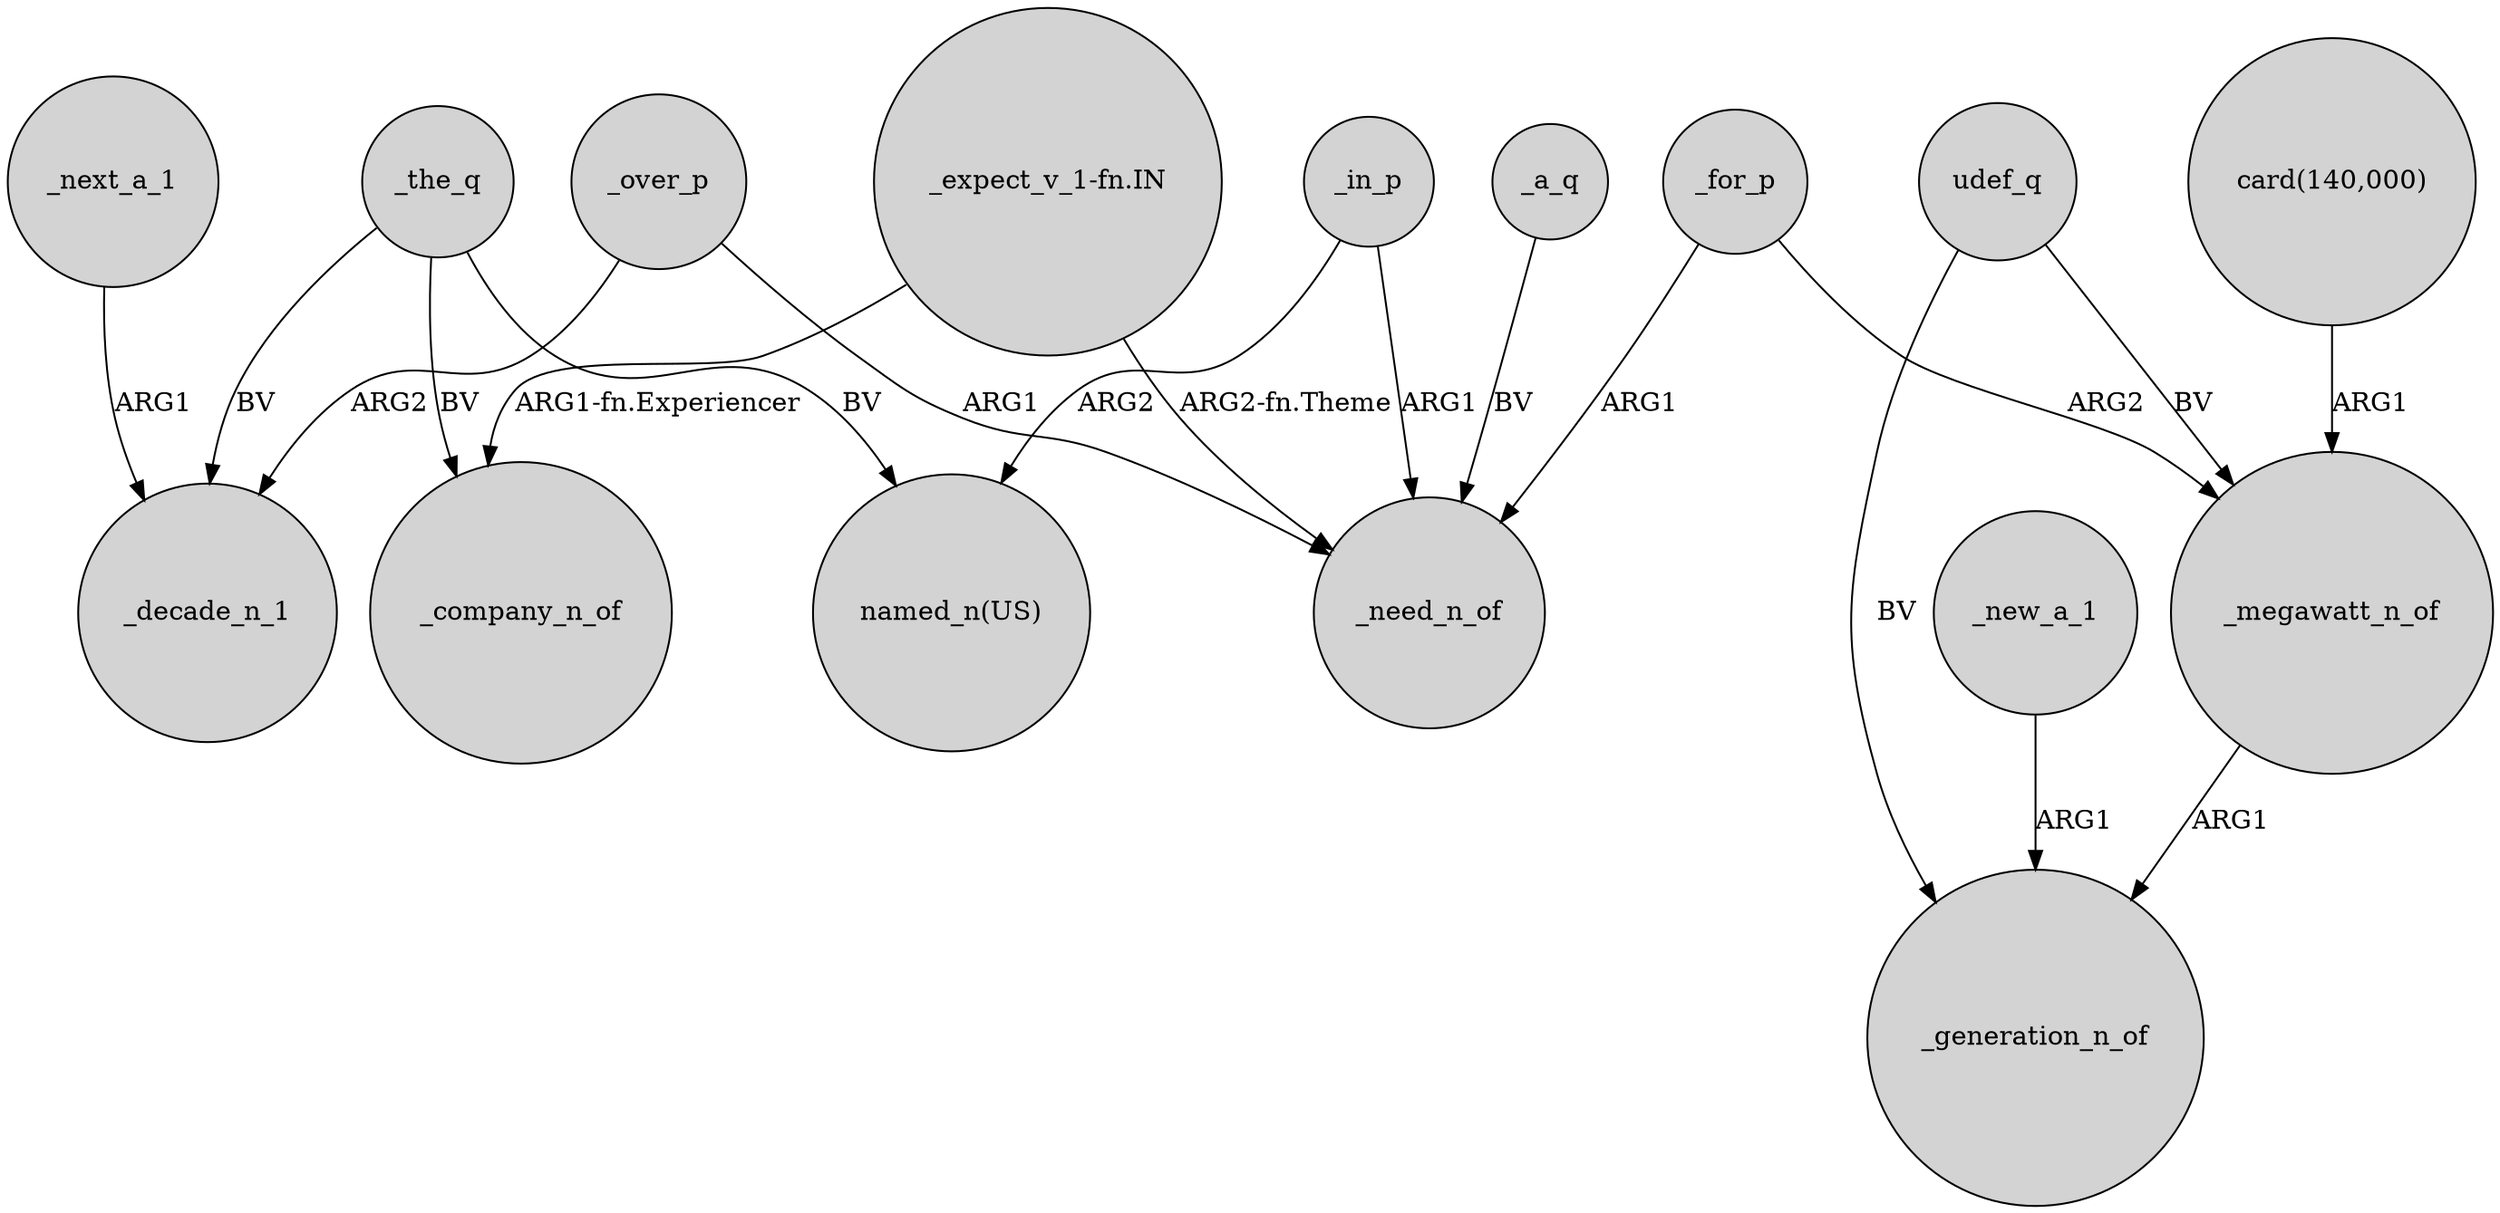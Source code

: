 digraph {
	node [shape=circle style=filled]
	"_expect_v_1-fn.IN" -> _company_n_of [label="ARG1-fn.Experiencer"]
	_over_p -> _need_n_of [label=ARG1]
	"_expect_v_1-fn.IN" -> _need_n_of [label="ARG2-fn.Theme"]
	_in_p -> _need_n_of [label=ARG1]
	_over_p -> _decade_n_1 [label=ARG2]
	_the_q -> _decade_n_1 [label=BV]
	_next_a_1 -> _decade_n_1 [label=ARG1]
	_megawatt_n_of -> _generation_n_of [label=ARG1]
	_new_a_1 -> _generation_n_of [label=ARG1]
	_in_p -> "named_n(US)" [label=ARG2]
	_the_q -> _company_n_of [label=BV]
	_a_q -> _need_n_of [label=BV]
	_for_p -> _need_n_of [label=ARG1]
	_the_q -> "named_n(US)" [label=BV]
	udef_q -> _generation_n_of [label=BV]
	"card(140,000)" -> _megawatt_n_of [label=ARG1]
	_for_p -> _megawatt_n_of [label=ARG2]
	udef_q -> _megawatt_n_of [label=BV]
}
